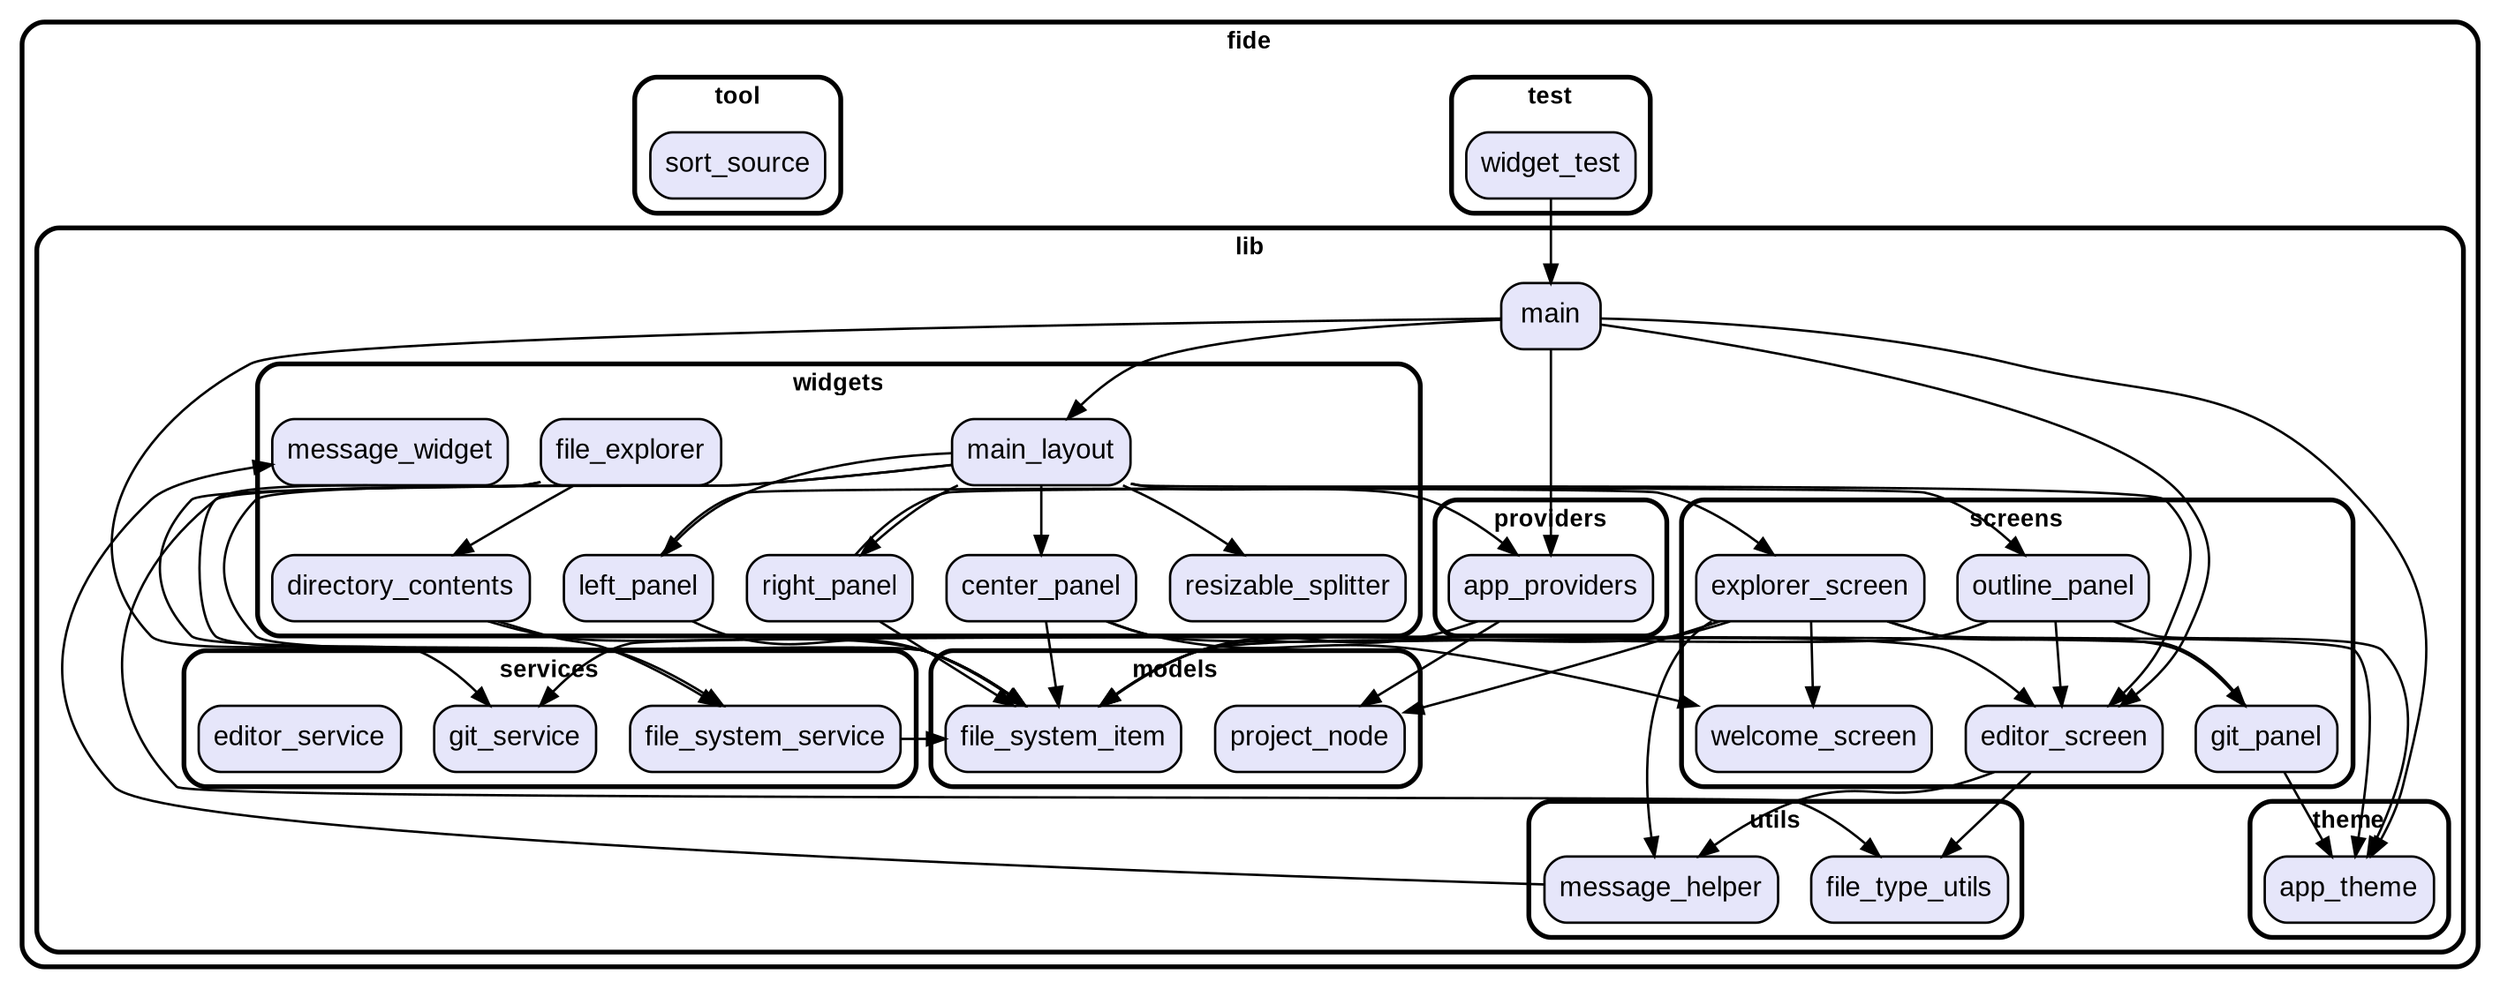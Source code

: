 digraph "" {
  graph [style=rounded fontname="Arial Black" fontsize=13 penwidth=2.6];
  node [shape=rect style="filled,rounded" fontname=Arial fontsize=15 fillcolor=Lavender penwidth=1.3];
  edge [penwidth=1.3];
  "/test/widget_test.dart" [label="widget_test"];
  "/lib/providers/app_providers.dart" [label="app_providers"];
  "/lib/utils/message_helper.dart" [label="message_helper"];
  "/lib/utils/file_type_utils.dart" [label="file_type_utils"];
  "/lib/models/project_node.dart" [label="project_node"];
  "/lib/models/file_system_item.dart" [label="file_system_item"];
  "/lib/screens/git_panel.dart" [label="git_panel"];
  "/lib/screens/explorer_screen.dart" [label="explorer_screen"];
  "/lib/screens/outline_panel.dart" [label="outline_panel"];
  "/lib/screens/editor_screen.dart" [label="editor_screen"];
  "/lib/screens/welcome_screen.dart" [label="welcome_screen"];
  "/lib/main.dart" [label="main"];
  "/lib/theme/app_theme.dart" [label="app_theme"];
  "/lib/services/git_service.dart" [label="git_service"];
  "/lib/services/file_system_service.dart" [label="file_system_service"];
  "/lib/services/editor_service.dart" [label="editor_service"];
  "/lib/widgets/resizable_splitter.dart" [label="resizable_splitter"];
  "/lib/widgets/directory_contents.dart" [label="directory_contents"];
  "/lib/widgets/main_layout.dart" [label="main_layout"];
  "/lib/widgets/file_explorer.dart" [label="file_explorer"];
  "/lib/widgets/message_widget.dart" [label="message_widget"];
  "/lib/widgets/left_panel.dart" [label="left_panel"];
  "/lib/widgets/center_panel.dart" [label="center_panel"];
  "/lib/widgets/right_panel.dart" [label="right_panel"];
  "/tool/sort_source.dart" [label="sort_source"];
  subgraph "cluster~" {
    label="fide";
    subgraph "cluster~/test" {
      label="test";
      "/test/widget_test.dart";
    }
    subgraph "cluster~/lib" {
      label="lib";
      "/lib/main.dart";
      subgraph "cluster~/lib/providers" {
        label="providers";
        "/lib/providers/app_providers.dart";
      }
      subgraph "cluster~/lib/utils" {
        label="utils";
        "/lib/utils/message_helper.dart";
        "/lib/utils/file_type_utils.dart";
      }
      subgraph "cluster~/lib/models" {
        label="models";
        "/lib/models/project_node.dart";
        "/lib/models/file_system_item.dart";
      }
      subgraph "cluster~/lib/screens" {
        label="screens";
        "/lib/screens/git_panel.dart";
        "/lib/screens/explorer_screen.dart";
        "/lib/screens/outline_panel.dart";
        "/lib/screens/editor_screen.dart";
        "/lib/screens/welcome_screen.dart";
      }
      subgraph "cluster~/lib/theme" {
        label="theme";
        "/lib/theme/app_theme.dart";
      }
      subgraph "cluster~/lib/services" {
        label="services";
        "/lib/services/git_service.dart";
        "/lib/services/file_system_service.dart";
        "/lib/services/editor_service.dart";
      }
      subgraph "cluster~/lib/widgets" {
        label="widgets";
        "/lib/widgets/resizable_splitter.dart";
        "/lib/widgets/directory_contents.dart";
        "/lib/widgets/main_layout.dart";
        "/lib/widgets/file_explorer.dart";
        "/lib/widgets/message_widget.dart";
        "/lib/widgets/left_panel.dart";
        "/lib/widgets/center_panel.dart";
        "/lib/widgets/right_panel.dart";
      }
    }
    subgraph "cluster~/tool" {
      label="tool";
      "/tool/sort_source.dart";
    }
  }
  "/test/widget_test.dart" -> "/lib/main.dart";
  "/lib/providers/app_providers.dart" -> "/lib/models/file_system_item.dart";
  "/lib/providers/app_providers.dart" -> "/lib/models/project_node.dart";
  "/lib/utils/message_helper.dart" -> "/lib/widgets/message_widget.dart";
  "/lib/screens/git_panel.dart" -> "/lib/theme/app_theme.dart";
  "/lib/screens/git_panel.dart" -> "/lib/services/git_service.dart";
  "/lib/screens/explorer_screen.dart" -> "/lib/models/project_node.dart";
  "/lib/screens/explorer_screen.dart" -> "/lib/models/file_system_item.dart";
  "/lib/screens/explorer_screen.dart" -> "/lib/utils/message_helper.dart";
  "/lib/screens/explorer_screen.dart" -> "/lib/screens/welcome_screen.dart";
  "/lib/screens/explorer_screen.dart" -> "/lib/screens/git_panel.dart";
  "/lib/screens/explorer_screen.dart" -> "/lib/theme/app_theme.dart";
  "/lib/screens/outline_panel.dart" -> "/lib/theme/app_theme.dart";
  "/lib/screens/outline_panel.dart" -> "/lib/models/file_system_item.dart";
  "/lib/screens/outline_panel.dart" -> "/lib/screens/editor_screen.dart";
  "/lib/screens/editor_screen.dart" -> "/lib/utils/message_helper.dart";
  "/lib/screens/editor_screen.dart" -> "/lib/utils/file_type_utils.dart";
  "/lib/main.dart" -> "/lib/providers/app_providers.dart";
  "/lib/main.dart" -> "/lib/widgets/main_layout.dart";
  "/lib/main.dart" -> "/lib/screens/editor_screen.dart";
  "/lib/main.dart" -> "/lib/services/git_service.dart";
  "/lib/main.dart" -> "/lib/theme/app_theme.dart";
  "/lib/services/file_system_service.dart" -> "/lib/models/file_system_item.dart";
  "/lib/widgets/directory_contents.dart" -> "/lib/services/file_system_service.dart";
  "/lib/widgets/directory_contents.dart" -> "/lib/models/file_system_item.dart";
  "/lib/widgets/main_layout.dart" -> "/lib/screens/editor_screen.dart";
  "/lib/widgets/main_layout.dart" -> "/lib/providers/app_providers.dart";
  "/lib/widgets/main_layout.dart" -> "/lib/models/file_system_item.dart";
  "/lib/widgets/main_layout.dart" -> "/lib/utils/file_type_utils.dart";
  "/lib/widgets/main_layout.dart" -> "/lib/widgets/resizable_splitter.dart";
  "/lib/widgets/main_layout.dart" -> "/lib/widgets/left_panel.dart";
  "/lib/widgets/main_layout.dart" -> "/lib/widgets/center_panel.dart";
  "/lib/widgets/main_layout.dart" -> "/lib/widgets/right_panel.dart";
  "/lib/widgets/file_explorer.dart" -> "/lib/services/file_system_service.dart";
  "/lib/widgets/file_explorer.dart" -> "/lib/models/file_system_item.dart";
  "/lib/widgets/file_explorer.dart" -> "/lib/widgets/directory_contents.dart";
  "/lib/widgets/left_panel.dart" -> "/lib/screens/explorer_screen.dart";
  "/lib/widgets/left_panel.dart" -> "/lib/models/file_system_item.dart";
  "/lib/widgets/center_panel.dart" -> "/lib/screens/welcome_screen.dart";
  "/lib/widgets/center_panel.dart" -> "/lib/screens/editor_screen.dart";
  "/lib/widgets/center_panel.dart" -> "/lib/models/file_system_item.dart";
  "/lib/widgets/right_panel.dart" -> "/lib/screens/outline_panel.dart";
  "/lib/widgets/right_panel.dart" -> "/lib/models/file_system_item.dart";
}

